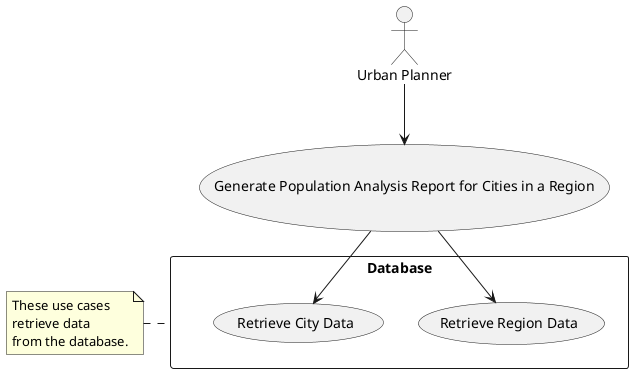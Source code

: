 @startuml Urban_Planning_System

usecase UC23 as "Generate Population Analysis Report for Cities in a Region"

actor "Urban Planner" as Planner

rectangle Database {
    usecase "Retrieve Region Data" as RetrieveRegionData
    usecase "Retrieve City Data" as RetrieveCityData
}

Planner --> UC23
UC23 --> RetrieveRegionData
UC23 --> RetrieveCityData


note left of Database : These use cases\nretrieve data\nfrom the database.
@enduml
